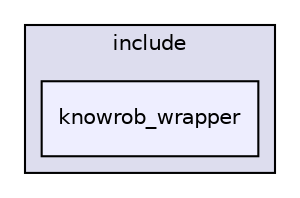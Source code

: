 digraph "/home/travis/rapp_temp/rapp-platform/rapp_knowrob_wrapper/include/knowrob_wrapper" {
  compound=true
  node [ fontsize="10", fontname="Helvetica"];
  edge [ labelfontsize="10", labelfontname="Helvetica"];
  subgraph clusterdir_a457ade1a4f3897254c53140b3f88f4c {
    graph [ bgcolor="#ddddee", pencolor="black", label="include" fontname="Helvetica", fontsize="10", URL="dir_a457ade1a4f3897254c53140b3f88f4c.html"]
  dir_bd5ab6a410e6ce3d9b5052d6f44bf8e8 [shape=box, label="knowrob_wrapper", style="filled", fillcolor="#eeeeff", pencolor="black", URL="dir_bd5ab6a410e6ce3d9b5052d6f44bf8e8.html"];
  }
}
